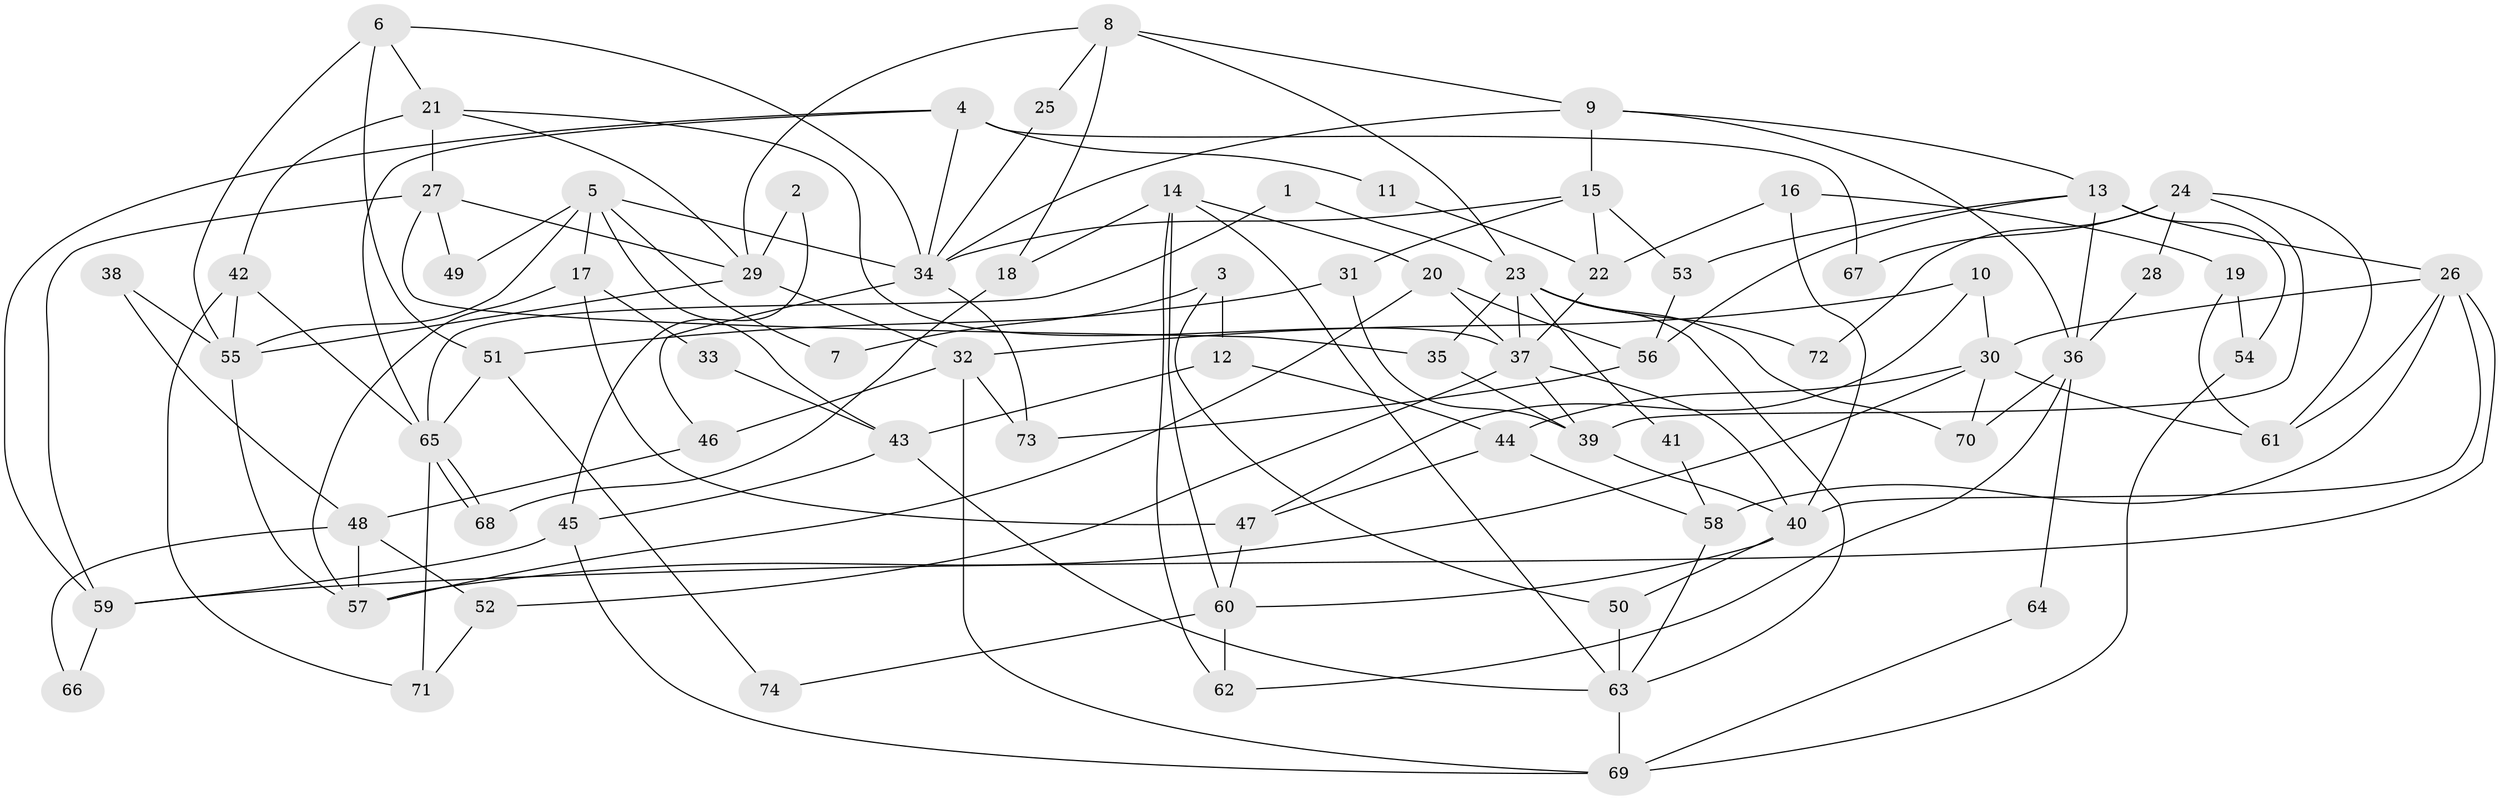 // Generated by graph-tools (version 1.1) at 2025/50/03/09/25 03:50:04]
// undirected, 74 vertices, 148 edges
graph export_dot {
graph [start="1"]
  node [color=gray90,style=filled];
  1;
  2;
  3;
  4;
  5;
  6;
  7;
  8;
  9;
  10;
  11;
  12;
  13;
  14;
  15;
  16;
  17;
  18;
  19;
  20;
  21;
  22;
  23;
  24;
  25;
  26;
  27;
  28;
  29;
  30;
  31;
  32;
  33;
  34;
  35;
  36;
  37;
  38;
  39;
  40;
  41;
  42;
  43;
  44;
  45;
  46;
  47;
  48;
  49;
  50;
  51;
  52;
  53;
  54;
  55;
  56;
  57;
  58;
  59;
  60;
  61;
  62;
  63;
  64;
  65;
  66;
  67;
  68;
  69;
  70;
  71;
  72;
  73;
  74;
  1 -- 65;
  1 -- 23;
  2 -- 45;
  2 -- 29;
  3 -- 12;
  3 -- 50;
  3 -- 7;
  4 -- 34;
  4 -- 65;
  4 -- 11;
  4 -- 59;
  4 -- 67;
  5 -- 43;
  5 -- 17;
  5 -- 7;
  5 -- 34;
  5 -- 49;
  5 -- 55;
  6 -- 51;
  6 -- 34;
  6 -- 21;
  6 -- 55;
  8 -- 9;
  8 -- 29;
  8 -- 18;
  8 -- 23;
  8 -- 25;
  9 -- 36;
  9 -- 34;
  9 -- 13;
  9 -- 15;
  10 -- 32;
  10 -- 30;
  10 -- 47;
  11 -- 22;
  12 -- 43;
  12 -- 44;
  13 -- 56;
  13 -- 26;
  13 -- 36;
  13 -- 53;
  13 -- 54;
  14 -- 63;
  14 -- 20;
  14 -- 18;
  14 -- 60;
  14 -- 62;
  15 -- 53;
  15 -- 22;
  15 -- 31;
  15 -- 34;
  16 -- 22;
  16 -- 40;
  16 -- 19;
  17 -- 57;
  17 -- 47;
  17 -- 33;
  18 -- 68;
  19 -- 54;
  19 -- 61;
  20 -- 37;
  20 -- 57;
  20 -- 56;
  21 -- 37;
  21 -- 27;
  21 -- 29;
  21 -- 42;
  22 -- 37;
  23 -- 37;
  23 -- 35;
  23 -- 41;
  23 -- 63;
  23 -- 70;
  23 -- 72;
  24 -- 61;
  24 -- 39;
  24 -- 28;
  24 -- 67;
  24 -- 72;
  25 -- 34;
  26 -- 59;
  26 -- 30;
  26 -- 40;
  26 -- 58;
  26 -- 61;
  27 -- 29;
  27 -- 35;
  27 -- 49;
  27 -- 59;
  28 -- 36;
  29 -- 55;
  29 -- 32;
  30 -- 61;
  30 -- 44;
  30 -- 57;
  30 -- 70;
  31 -- 39;
  31 -- 51;
  32 -- 46;
  32 -- 69;
  32 -- 73;
  33 -- 43;
  34 -- 46;
  34 -- 73;
  35 -- 39;
  36 -- 70;
  36 -- 62;
  36 -- 64;
  37 -- 39;
  37 -- 40;
  37 -- 52;
  38 -- 55;
  38 -- 48;
  39 -- 40;
  40 -- 60;
  40 -- 50;
  41 -- 58;
  42 -- 55;
  42 -- 65;
  42 -- 71;
  43 -- 45;
  43 -- 63;
  44 -- 47;
  44 -- 58;
  45 -- 59;
  45 -- 69;
  46 -- 48;
  47 -- 60;
  48 -- 57;
  48 -- 52;
  48 -- 66;
  50 -- 63;
  51 -- 65;
  51 -- 74;
  52 -- 71;
  53 -- 56;
  54 -- 69;
  55 -- 57;
  56 -- 73;
  58 -- 63;
  59 -- 66;
  60 -- 62;
  60 -- 74;
  63 -- 69;
  64 -- 69;
  65 -- 68;
  65 -- 68;
  65 -- 71;
}
